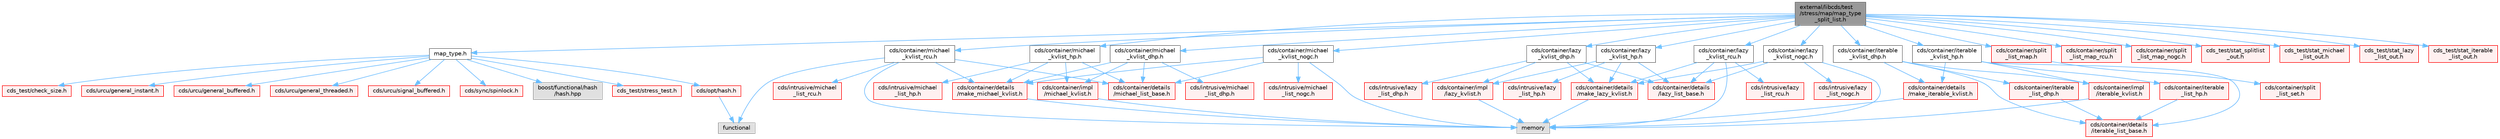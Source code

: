 digraph "external/libcds/test/stress/map/map_type_split_list.h"
{
 // LATEX_PDF_SIZE
  bgcolor="transparent";
  edge [fontname=Helvetica,fontsize=10,labelfontname=Helvetica,labelfontsize=10];
  node [fontname=Helvetica,fontsize=10,shape=box,height=0.2,width=0.4];
  Node1 [id="Node000001",label="external/libcds/test\l/stress/map/map_type\l_split_list.h",height=0.2,width=0.4,color="gray40", fillcolor="grey60", style="filled", fontcolor="black",tooltip=" "];
  Node1 -> Node2 [id="edge1_Node000001_Node000002",color="steelblue1",style="solid",tooltip=" "];
  Node2 [id="Node000002",label="map_type.h",height=0.2,width=0.4,color="grey40", fillcolor="white", style="filled",URL="$map__type_8h.html",tooltip=" "];
  Node2 -> Node3 [id="edge2_Node000002_Node000003",color="steelblue1",style="solid",tooltip=" "];
  Node3 [id="Node000003",label="cds/urcu/general_instant.h",height=0.2,width=0.4,color="red", fillcolor="#FFF0F0", style="filled",URL="$general__instant_8h.html",tooltip=" "];
  Node2 -> Node58 [id="edge3_Node000002_Node000058",color="steelblue1",style="solid",tooltip=" "];
  Node58 [id="Node000058",label="cds/urcu/general_buffered.h",height=0.2,width=0.4,color="red", fillcolor="#FFF0F0", style="filled",URL="$general__buffered_8h.html",tooltip=" "];
  Node2 -> Node72 [id="edge4_Node000002_Node000072",color="steelblue1",style="solid",tooltip=" "];
  Node72 [id="Node000072",label="cds/urcu/general_threaded.h",height=0.2,width=0.4,color="red", fillcolor="#FFF0F0", style="filled",URL="$general__threaded_8h.html",tooltip=" "];
  Node2 -> Node76 [id="edge5_Node000002_Node000076",color="steelblue1",style="solid",tooltip=" "];
  Node76 [id="Node000076",label="cds/urcu/signal_buffered.h",height=0.2,width=0.4,color="red", fillcolor="#FFF0F0", style="filled",URL="$signal__buffered_8h.html",tooltip=" "];
  Node2 -> Node79 [id="edge6_Node000002_Node000079",color="steelblue1",style="solid",tooltip=" "];
  Node79 [id="Node000079",label="cds/sync/spinlock.h",height=0.2,width=0.4,color="red", fillcolor="#FFF0F0", style="filled",URL="$sync_2spinlock_8h.html",tooltip=" "];
  Node2 -> Node80 [id="edge7_Node000002_Node000080",color="steelblue1",style="solid",tooltip=" "];
  Node80 [id="Node000080",label="cds/opt/hash.h",height=0.2,width=0.4,color="red", fillcolor="#FFF0F0", style="filled",URL="$external_2libcds_2cds_2opt_2hash_8h.html",tooltip=" "];
  Node80 -> Node82 [id="edge8_Node000080_Node000082",color="steelblue1",style="solid",tooltip=" "];
  Node82 [id="Node000082",label="functional",height=0.2,width=0.4,color="grey60", fillcolor="#E0E0E0", style="filled",tooltip=" "];
  Node2 -> Node83 [id="edge9_Node000002_Node000083",color="steelblue1",style="solid",tooltip=" "];
  Node83 [id="Node000083",label="boost/functional/hash\l/hash.hpp",height=0.2,width=0.4,color="grey60", fillcolor="#E0E0E0", style="filled",tooltip=" "];
  Node2 -> Node84 [id="edge10_Node000002_Node000084",color="steelblue1",style="solid",tooltip=" "];
  Node84 [id="Node000084",label="cds_test/stress_test.h",height=0.2,width=0.4,color="red", fillcolor="#FFF0F0", style="filled",URL="$stress__test_8h.html",tooltip=" "];
  Node2 -> Node95 [id="edge11_Node000002_Node000095",color="steelblue1",style="solid",tooltip=" "];
  Node95 [id="Node000095",label="cds_test/check_size.h",height=0.2,width=0.4,color="red", fillcolor="#FFF0F0", style="filled",URL="$check__size_8h.html",tooltip=" "];
  Node1 -> Node96 [id="edge12_Node000001_Node000096",color="steelblue1",style="solid",tooltip=" "];
  Node96 [id="Node000096",label="cds/container/michael\l_kvlist_hp.h",height=0.2,width=0.4,color="grey40", fillcolor="white", style="filled",URL="$michael__kvlist__hp_8h.html",tooltip=" "];
  Node96 -> Node97 [id="edge13_Node000096_Node000097",color="steelblue1",style="solid",tooltip=" "];
  Node97 [id="Node000097",label="cds/container/details\l/michael_list_base.h",height=0.2,width=0.4,color="red", fillcolor="#FFF0F0", style="filled",URL="$container_2details_2michael__list__base_8h.html",tooltip=" "];
  Node96 -> Node101 [id="edge14_Node000096_Node000101",color="steelblue1",style="solid",tooltip=" "];
  Node101 [id="Node000101",label="cds/intrusive/michael\l_list_hp.h",height=0.2,width=0.4,color="red", fillcolor="#FFF0F0", style="filled",URL="$intrusive_2michael__list__hp_8h.html",tooltip=" "];
  Node96 -> Node104 [id="edge15_Node000096_Node000104",color="steelblue1",style="solid",tooltip=" "];
  Node104 [id="Node000104",label="cds/container/details\l/make_michael_kvlist.h",height=0.2,width=0.4,color="red", fillcolor="#FFF0F0", style="filled",URL="$make__michael__kvlist_8h.html",tooltip=" "];
  Node104 -> Node18 [id="edge16_Node000104_Node000018",color="steelblue1",style="solid",tooltip=" "];
  Node18 [id="Node000018",label="memory",height=0.2,width=0.4,color="grey60", fillcolor="#E0E0E0", style="filled",tooltip=" "];
  Node96 -> Node106 [id="edge17_Node000096_Node000106",color="steelblue1",style="solid",tooltip=" "];
  Node106 [id="Node000106",label="cds/container/impl\l/michael_kvlist.h",height=0.2,width=0.4,color="red", fillcolor="#FFF0F0", style="filled",URL="$michael__kvlist_8h.html",tooltip=" "];
  Node106 -> Node18 [id="edge18_Node000106_Node000018",color="steelblue1",style="solid",tooltip=" "];
  Node1 -> Node108 [id="edge19_Node000001_Node000108",color="steelblue1",style="solid",tooltip=" "];
  Node108 [id="Node000108",label="cds/container/michael\l_kvlist_dhp.h",height=0.2,width=0.4,color="grey40", fillcolor="white", style="filled",URL="$michael__kvlist__dhp_8h.html",tooltip=" "];
  Node108 -> Node97 [id="edge20_Node000108_Node000097",color="steelblue1",style="solid",tooltip=" "];
  Node108 -> Node109 [id="edge21_Node000108_Node000109",color="steelblue1",style="solid",tooltip=" "];
  Node109 [id="Node000109",label="cds/intrusive/michael\l_list_dhp.h",height=0.2,width=0.4,color="red", fillcolor="#FFF0F0", style="filled",URL="$intrusive_2michael__list__dhp_8h.html",tooltip=" "];
  Node108 -> Node104 [id="edge22_Node000108_Node000104",color="steelblue1",style="solid",tooltip=" "];
  Node108 -> Node106 [id="edge23_Node000108_Node000106",color="steelblue1",style="solid",tooltip=" "];
  Node1 -> Node113 [id="edge24_Node000001_Node000113",color="steelblue1",style="solid",tooltip=" "];
  Node113 [id="Node000113",label="cds/container/michael\l_kvlist_rcu.h",height=0.2,width=0.4,color="grey40", fillcolor="white", style="filled",URL="$michael__kvlist__rcu_8h.html",tooltip=" "];
  Node113 -> Node18 [id="edge25_Node000113_Node000018",color="steelblue1",style="solid",tooltip=" "];
  Node113 -> Node82 [id="edge26_Node000113_Node000082",color="steelblue1",style="solid",tooltip=" "];
  Node113 -> Node97 [id="edge27_Node000113_Node000097",color="steelblue1",style="solid",tooltip=" "];
  Node113 -> Node114 [id="edge28_Node000113_Node000114",color="steelblue1",style="solid",tooltip=" "];
  Node114 [id="Node000114",label="cds/intrusive/michael\l_list_rcu.h",height=0.2,width=0.4,color="red", fillcolor="#FFF0F0", style="filled",URL="$intrusive_2michael__list__rcu_8h.html",tooltip=" "];
  Node113 -> Node104 [id="edge29_Node000113_Node000104",color="steelblue1",style="solid",tooltip=" "];
  Node1 -> Node119 [id="edge30_Node000001_Node000119",color="steelblue1",style="solid",tooltip=" "];
  Node119 [id="Node000119",label="cds/container/michael\l_kvlist_nogc.h",height=0.2,width=0.4,color="grey40", fillcolor="white", style="filled",URL="$michael__kvlist__nogc_8h.html",tooltip=" "];
  Node119 -> Node18 [id="edge31_Node000119_Node000018",color="steelblue1",style="solid",tooltip=" "];
  Node119 -> Node97 [id="edge32_Node000119_Node000097",color="steelblue1",style="solid",tooltip=" "];
  Node119 -> Node120 [id="edge33_Node000119_Node000120",color="steelblue1",style="solid",tooltip=" "];
  Node120 [id="Node000120",label="cds/intrusive/michael\l_list_nogc.h",height=0.2,width=0.4,color="red", fillcolor="#FFF0F0", style="filled",URL="$intrusive_2michael__list__nogc_8h.html",tooltip=" "];
  Node119 -> Node104 [id="edge34_Node000119_Node000104",color="steelblue1",style="solid",tooltip=" "];
  Node1 -> Node122 [id="edge35_Node000001_Node000122",color="steelblue1",style="solid",tooltip=" "];
  Node122 [id="Node000122",label="cds/container/lazy\l_kvlist_hp.h",height=0.2,width=0.4,color="grey40", fillcolor="white", style="filled",URL="$lazy__kvlist__hp_8h.html",tooltip=" "];
  Node122 -> Node123 [id="edge36_Node000122_Node000123",color="steelblue1",style="solid",tooltip=" "];
  Node123 [id="Node000123",label="cds/container/details\l/lazy_list_base.h",height=0.2,width=0.4,color="red", fillcolor="#FFF0F0", style="filled",URL="$container_2details_2lazy__list__base_8h.html",tooltip=" "];
  Node122 -> Node125 [id="edge37_Node000122_Node000125",color="steelblue1",style="solid",tooltip=" "];
  Node125 [id="Node000125",label="cds/intrusive/lazy\l_list_hp.h",height=0.2,width=0.4,color="red", fillcolor="#FFF0F0", style="filled",URL="$intrusive_2lazy__list__hp_8h.html",tooltip=" "];
  Node122 -> Node127 [id="edge38_Node000122_Node000127",color="steelblue1",style="solid",tooltip=" "];
  Node127 [id="Node000127",label="cds/container/details\l/make_lazy_kvlist.h",height=0.2,width=0.4,color="red", fillcolor="#FFF0F0", style="filled",URL="$make__lazy__kvlist_8h.html",tooltip=" "];
  Node127 -> Node18 [id="edge39_Node000127_Node000018",color="steelblue1",style="solid",tooltip=" "];
  Node122 -> Node128 [id="edge40_Node000122_Node000128",color="steelblue1",style="solid",tooltip=" "];
  Node128 [id="Node000128",label="cds/container/impl\l/lazy_kvlist.h",height=0.2,width=0.4,color="red", fillcolor="#FFF0F0", style="filled",URL="$lazy__kvlist_8h.html",tooltip=" "];
  Node128 -> Node18 [id="edge41_Node000128_Node000018",color="steelblue1",style="solid",tooltip=" "];
  Node1 -> Node129 [id="edge42_Node000001_Node000129",color="steelblue1",style="solid",tooltip=" "];
  Node129 [id="Node000129",label="cds/container/lazy\l_kvlist_dhp.h",height=0.2,width=0.4,color="grey40", fillcolor="white", style="filled",URL="$lazy__kvlist__dhp_8h.html",tooltip=" "];
  Node129 -> Node123 [id="edge43_Node000129_Node000123",color="steelblue1",style="solid",tooltip=" "];
  Node129 -> Node130 [id="edge44_Node000129_Node000130",color="steelblue1",style="solid",tooltip=" "];
  Node130 [id="Node000130",label="cds/intrusive/lazy\l_list_dhp.h",height=0.2,width=0.4,color="red", fillcolor="#FFF0F0", style="filled",URL="$intrusive_2lazy__list__dhp_8h.html",tooltip=" "];
  Node129 -> Node127 [id="edge45_Node000129_Node000127",color="steelblue1",style="solid",tooltip=" "];
  Node129 -> Node128 [id="edge46_Node000129_Node000128",color="steelblue1",style="solid",tooltip=" "];
  Node1 -> Node131 [id="edge47_Node000001_Node000131",color="steelblue1",style="solid",tooltip=" "];
  Node131 [id="Node000131",label="cds/container/lazy\l_kvlist_rcu.h",height=0.2,width=0.4,color="grey40", fillcolor="white", style="filled",URL="$lazy__kvlist__rcu_8h.html",tooltip=" "];
  Node131 -> Node18 [id="edge48_Node000131_Node000018",color="steelblue1",style="solid",tooltip=" "];
  Node131 -> Node123 [id="edge49_Node000131_Node000123",color="steelblue1",style="solid",tooltip=" "];
  Node131 -> Node132 [id="edge50_Node000131_Node000132",color="steelblue1",style="solid",tooltip=" "];
  Node132 [id="Node000132",label="cds/intrusive/lazy\l_list_rcu.h",height=0.2,width=0.4,color="red", fillcolor="#FFF0F0", style="filled",URL="$intrusive_2lazy__list__rcu_8h.html",tooltip=" "];
  Node131 -> Node127 [id="edge51_Node000131_Node000127",color="steelblue1",style="solid",tooltip=" "];
  Node1 -> Node133 [id="edge52_Node000001_Node000133",color="steelblue1",style="solid",tooltip=" "];
  Node133 [id="Node000133",label="cds/container/lazy\l_kvlist_nogc.h",height=0.2,width=0.4,color="grey40", fillcolor="white", style="filled",URL="$lazy__kvlist__nogc_8h.html",tooltip=" "];
  Node133 -> Node18 [id="edge53_Node000133_Node000018",color="steelblue1",style="solid",tooltip=" "];
  Node133 -> Node123 [id="edge54_Node000133_Node000123",color="steelblue1",style="solid",tooltip=" "];
  Node133 -> Node134 [id="edge55_Node000133_Node000134",color="steelblue1",style="solid",tooltip=" "];
  Node134 [id="Node000134",label="cds/intrusive/lazy\l_list_nogc.h",height=0.2,width=0.4,color="red", fillcolor="#FFF0F0", style="filled",URL="$intrusive_2lazy__list__nogc_8h.html",tooltip=" "];
  Node133 -> Node127 [id="edge56_Node000133_Node000127",color="steelblue1",style="solid",tooltip=" "];
  Node1 -> Node135 [id="edge57_Node000001_Node000135",color="steelblue1",style="solid",tooltip=" "];
  Node135 [id="Node000135",label="cds/container/iterable\l_kvlist_hp.h",height=0.2,width=0.4,color="grey40", fillcolor="white", style="filled",URL="$iterable__kvlist__hp_8h.html",tooltip=" "];
  Node135 -> Node136 [id="edge58_Node000135_Node000136",color="steelblue1",style="solid",tooltip=" "];
  Node136 [id="Node000136",label="cds/container/details\l/iterable_list_base.h",height=0.2,width=0.4,color="red", fillcolor="#FFF0F0", style="filled",URL="$container_2details_2iterable__list__base_8h.html",tooltip=" "];
  Node135 -> Node138 [id="edge59_Node000135_Node000138",color="steelblue1",style="solid",tooltip=" "];
  Node138 [id="Node000138",label="cds/container/iterable\l_list_hp.h",height=0.2,width=0.4,color="red", fillcolor="#FFF0F0", style="filled",URL="$container_2iterable__list__hp_8h.html",tooltip=" "];
  Node138 -> Node136 [id="edge60_Node000138_Node000136",color="steelblue1",style="solid",tooltip=" "];
  Node135 -> Node143 [id="edge61_Node000135_Node000143",color="steelblue1",style="solid",tooltip=" "];
  Node143 [id="Node000143",label="cds/container/details\l/make_iterable_kvlist.h",height=0.2,width=0.4,color="red", fillcolor="#FFF0F0", style="filled",URL="$make__iterable__kvlist_8h.html",tooltip=" "];
  Node143 -> Node18 [id="edge62_Node000143_Node000018",color="steelblue1",style="solid",tooltip=" "];
  Node135 -> Node144 [id="edge63_Node000135_Node000144",color="steelblue1",style="solid",tooltip=" "];
  Node144 [id="Node000144",label="cds/container/impl\l/iterable_kvlist.h",height=0.2,width=0.4,color="red", fillcolor="#FFF0F0", style="filled",URL="$iterable__kvlist_8h.html",tooltip=" "];
  Node144 -> Node18 [id="edge64_Node000144_Node000018",color="steelblue1",style="solid",tooltip=" "];
  Node1 -> Node145 [id="edge65_Node000001_Node000145",color="steelblue1",style="solid",tooltip=" "];
  Node145 [id="Node000145",label="cds/container/iterable\l_kvlist_dhp.h",height=0.2,width=0.4,color="grey40", fillcolor="white", style="filled",URL="$iterable__kvlist__dhp_8h.html",tooltip=" "];
  Node145 -> Node136 [id="edge66_Node000145_Node000136",color="steelblue1",style="solid",tooltip=" "];
  Node145 -> Node146 [id="edge67_Node000145_Node000146",color="steelblue1",style="solid",tooltip=" "];
  Node146 [id="Node000146",label="cds/container/iterable\l_list_dhp.h",height=0.2,width=0.4,color="red", fillcolor="#FFF0F0", style="filled",URL="$container_2iterable__list__dhp_8h.html",tooltip=" "];
  Node146 -> Node136 [id="edge68_Node000146_Node000136",color="steelblue1",style="solid",tooltip=" "];
  Node145 -> Node143 [id="edge69_Node000145_Node000143",color="steelblue1",style="solid",tooltip=" "];
  Node145 -> Node144 [id="edge70_Node000145_Node000144",color="steelblue1",style="solid",tooltip=" "];
  Node1 -> Node148 [id="edge71_Node000001_Node000148",color="steelblue1",style="solid",tooltip=" "];
  Node148 [id="Node000148",label="cds/container/split\l_list_map.h",height=0.2,width=0.4,color="red", fillcolor="#FFF0F0", style="filled",URL="$split__list__map_8h.html",tooltip=" "];
  Node148 -> Node149 [id="edge72_Node000148_Node000149",color="steelblue1",style="solid",tooltip=" "];
  Node149 [id="Node000149",label="cds/container/split\l_list_set.h",height=0.2,width=0.4,color="red", fillcolor="#FFF0F0", style="filled",URL="$split__list__set_8h.html",tooltip=" "];
  Node1 -> Node157 [id="edge73_Node000001_Node000157",color="steelblue1",style="solid",tooltip=" "];
  Node157 [id="Node000157",label="cds/container/split\l_list_map_rcu.h",height=0.2,width=0.4,color="red", fillcolor="#FFF0F0", style="filled",URL="$split__list__map__rcu_8h.html",tooltip=" "];
  Node1 -> Node160 [id="edge74_Node000001_Node000160",color="steelblue1",style="solid",tooltip=" "];
  Node160 [id="Node000160",label="cds/container/split\l_list_map_nogc.h",height=0.2,width=0.4,color="red", fillcolor="#FFF0F0", style="filled",URL="$split__list__map__nogc_8h.html",tooltip=" "];
  Node1 -> Node163 [id="edge75_Node000001_Node000163",color="steelblue1",style="solid",tooltip=" "];
  Node163 [id="Node000163",label="cds_test/stat_splitlist\l_out.h",height=0.2,width=0.4,color="red", fillcolor="#FFF0F0", style="filled",URL="$stat__splitlist__out_8h.html",tooltip=" "];
  Node1 -> Node164 [id="edge76_Node000001_Node000164",color="steelblue1",style="solid",tooltip=" "];
  Node164 [id="Node000164",label="cds_test/stat_michael\l_list_out.h",height=0.2,width=0.4,color="red", fillcolor="#FFF0F0", style="filled",URL="$stat__michael__list__out_8h.html",tooltip=" "];
  Node1 -> Node165 [id="edge77_Node000001_Node000165",color="steelblue1",style="solid",tooltip=" "];
  Node165 [id="Node000165",label="cds_test/stat_lazy\l_list_out.h",height=0.2,width=0.4,color="red", fillcolor="#FFF0F0", style="filled",URL="$stat__lazy__list__out_8h.html",tooltip=" "];
  Node1 -> Node166 [id="edge78_Node000001_Node000166",color="steelblue1",style="solid",tooltip=" "];
  Node166 [id="Node000166",label="cds_test/stat_iterable\l_list_out.h",height=0.2,width=0.4,color="red", fillcolor="#FFF0F0", style="filled",URL="$stat__iterable__list__out_8h.html",tooltip=" "];
}
